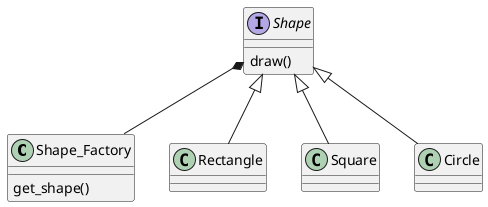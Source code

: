 @startuml "Factory_pattern"

class Shape_Factory
Shape *-- Shape_Factory
Shape_Factory : get_shape()

interface Shape
Shape : draw()

class Rectangle
Shape <|-- Rectangle

class Square
Shape <|-- Square

class Circle
Shape <|-- Circle

@enduml
